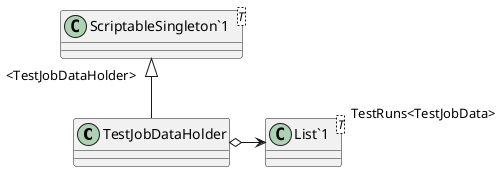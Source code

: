 @startuml
class TestJobDataHolder {
}
class "ScriptableSingleton`1"<T> {
}
class "List`1"<T> {
}
"ScriptableSingleton`1" "<TestJobDataHolder>" <|-- TestJobDataHolder
TestJobDataHolder o-> "TestRuns<TestJobData>" "List`1"
@enduml
